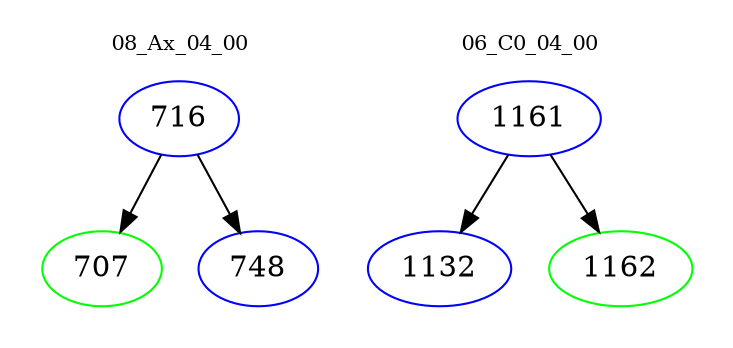 digraph{
subgraph cluster_0 {
color = white
label = "08_Ax_04_00";
fontsize=10;
T0_716 [label="716", color="blue"]
T0_716 -> T0_707 [color="black"]
T0_707 [label="707", color="green"]
T0_716 -> T0_748 [color="black"]
T0_748 [label="748", color="blue"]
}
subgraph cluster_1 {
color = white
label = "06_C0_04_00";
fontsize=10;
T1_1161 [label="1161", color="blue"]
T1_1161 -> T1_1132 [color="black"]
T1_1132 [label="1132", color="blue"]
T1_1161 -> T1_1162 [color="black"]
T1_1162 [label="1162", color="green"]
}
}
